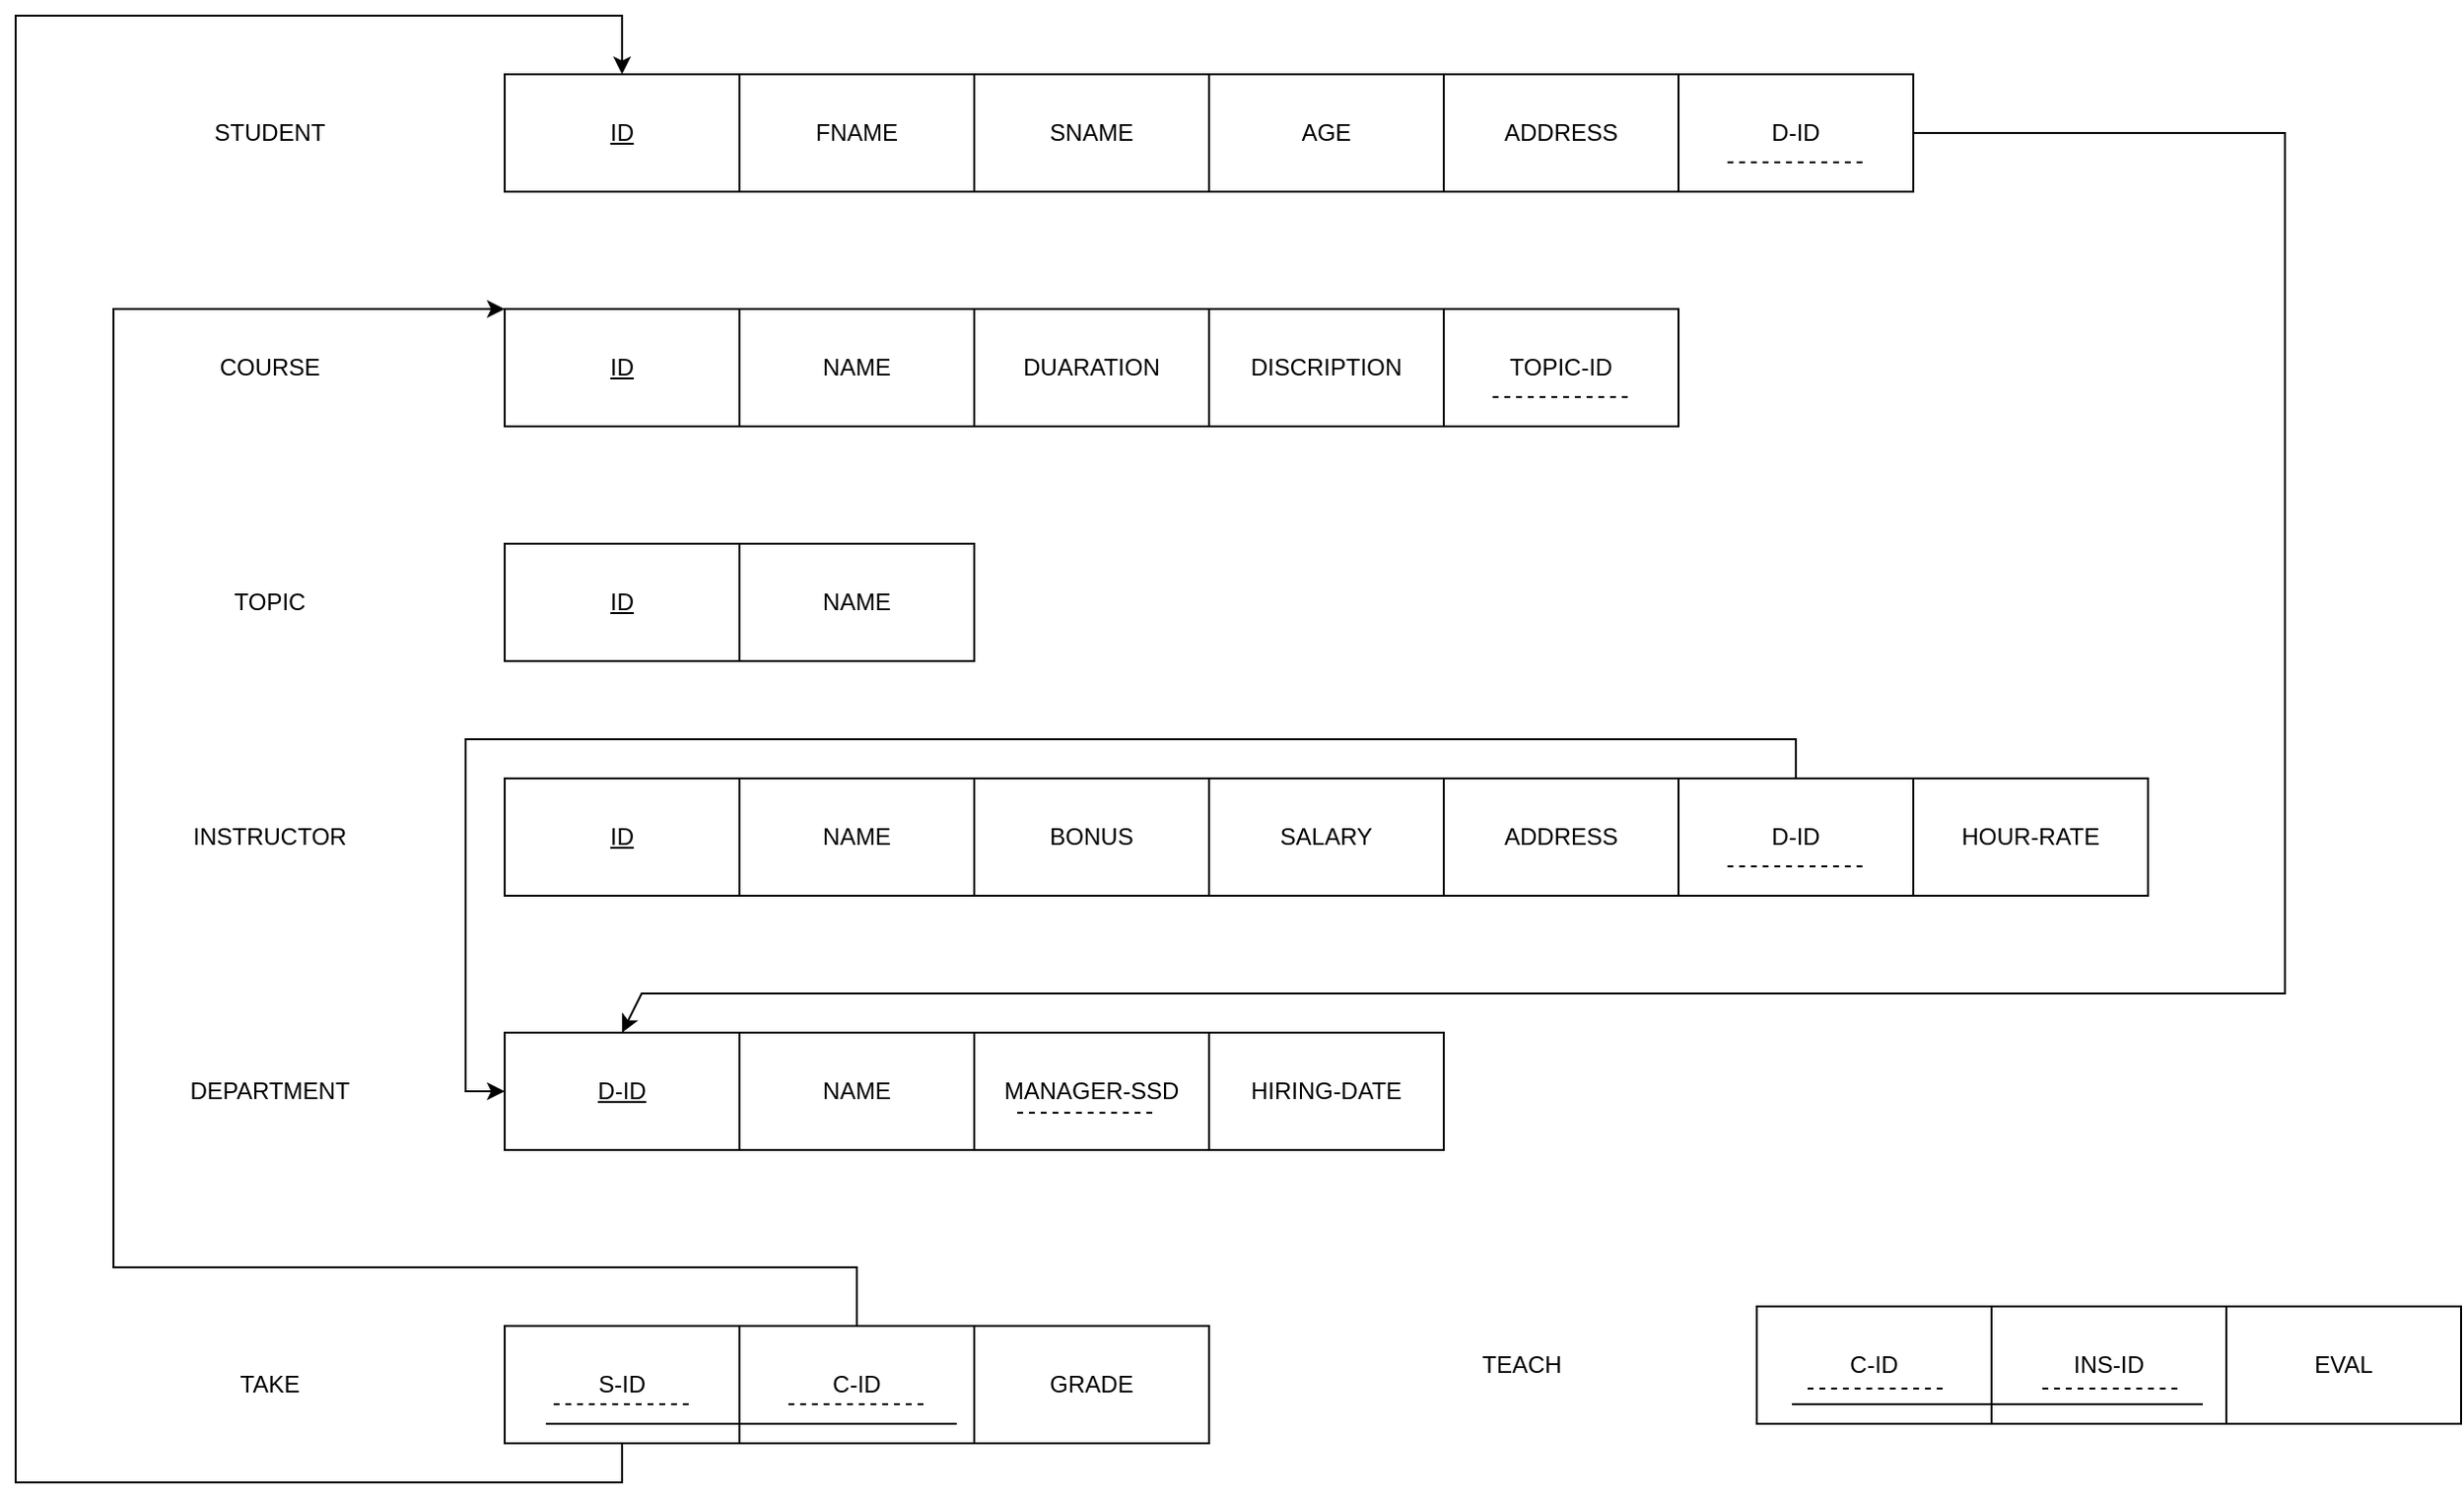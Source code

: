 <mxfile version="24.6.4" type="github">
  <diagram name="Page-1" id="nxbbfwsY9ipYVMFQbar0">
    <mxGraphModel dx="2213" dy="730" grid="1" gridSize="10" guides="1" tooltips="1" connect="1" arrows="1" fold="1" page="1" pageScale="1" pageWidth="850" pageHeight="1100" math="0" shadow="0">
      <root>
        <mxCell id="0" />
        <mxCell id="1" parent="0" />
        <mxCell id="waT2RRmkpe6hHdSSsflM-8" value="&lt;u&gt;ID&lt;/u&gt;" style="rounded=0;whiteSpace=wrap;html=1;" vertex="1" parent="1">
          <mxGeometry x="40" y="80" width="120" height="60" as="geometry" />
        </mxCell>
        <mxCell id="waT2RRmkpe6hHdSSsflM-10" value="D-ID" style="rounded=0;whiteSpace=wrap;html=1;" vertex="1" parent="1">
          <mxGeometry x="640" y="80" width="120" height="60" as="geometry" />
        </mxCell>
        <mxCell id="waT2RRmkpe6hHdSSsflM-11" value="ADDRESS" style="rounded=0;whiteSpace=wrap;html=1;" vertex="1" parent="1">
          <mxGeometry x="520" y="80" width="120" height="60" as="geometry" />
        </mxCell>
        <mxCell id="waT2RRmkpe6hHdSSsflM-12" value="AGE" style="rounded=0;whiteSpace=wrap;html=1;" vertex="1" parent="1">
          <mxGeometry x="400" y="80" width="120" height="60" as="geometry" />
        </mxCell>
        <mxCell id="waT2RRmkpe6hHdSSsflM-13" value="SNAME" style="rounded=0;whiteSpace=wrap;html=1;" vertex="1" parent="1">
          <mxGeometry x="280" y="80" width="120" height="60" as="geometry" />
        </mxCell>
        <mxCell id="waT2RRmkpe6hHdSSsflM-14" value="FNAME" style="rounded=0;whiteSpace=wrap;html=1;" vertex="1" parent="1">
          <mxGeometry x="160" y="80" width="120" height="60" as="geometry" />
        </mxCell>
        <mxCell id="waT2RRmkpe6hHdSSsflM-33" value="STUDENT" style="text;html=1;align=center;verticalAlign=middle;whiteSpace=wrap;rounded=0;" vertex="1" parent="1">
          <mxGeometry x="-170" y="95" width="180" height="30" as="geometry" />
        </mxCell>
        <mxCell id="waT2RRmkpe6hHdSSsflM-53" value="" style="endArrow=none;dashed=1;html=1;rounded=0;" edge="1" parent="1">
          <mxGeometry width="50" height="50" relative="1" as="geometry">
            <mxPoint x="665" y="125" as="sourcePoint" />
            <mxPoint x="735" y="125" as="targetPoint" />
          </mxGeometry>
        </mxCell>
        <mxCell id="waT2RRmkpe6hHdSSsflM-68" value="&lt;u&gt;ID&lt;/u&gt;" style="rounded=0;whiteSpace=wrap;html=1;" vertex="1" parent="1">
          <mxGeometry x="40" y="200" width="120" height="60" as="geometry" />
        </mxCell>
        <mxCell id="waT2RRmkpe6hHdSSsflM-69" value="TOPIC-ID" style="rounded=0;whiteSpace=wrap;html=1;" vertex="1" parent="1">
          <mxGeometry x="520" y="200" width="120" height="60" as="geometry" />
        </mxCell>
        <mxCell id="waT2RRmkpe6hHdSSsflM-70" value="DISCRIPTION" style="rounded=0;whiteSpace=wrap;html=1;" vertex="1" parent="1">
          <mxGeometry x="400" y="200" width="120" height="60" as="geometry" />
        </mxCell>
        <mxCell id="waT2RRmkpe6hHdSSsflM-71" value="DUARATION" style="rounded=0;whiteSpace=wrap;html=1;" vertex="1" parent="1">
          <mxGeometry x="280" y="200" width="120" height="60" as="geometry" />
        </mxCell>
        <mxCell id="waT2RRmkpe6hHdSSsflM-72" value="NAME" style="rounded=0;whiteSpace=wrap;html=1;" vertex="1" parent="1">
          <mxGeometry x="160" y="200" width="120" height="60" as="geometry" />
        </mxCell>
        <mxCell id="waT2RRmkpe6hHdSSsflM-73" value="COURSE" style="text;html=1;align=center;verticalAlign=middle;whiteSpace=wrap;rounded=0;" vertex="1" parent="1">
          <mxGeometry x="-170" y="215" width="180" height="30" as="geometry" />
        </mxCell>
        <mxCell id="waT2RRmkpe6hHdSSsflM-74" value="" style="endArrow=none;dashed=1;html=1;rounded=0;" edge="1" parent="1">
          <mxGeometry width="50" height="50" relative="1" as="geometry">
            <mxPoint x="545" y="245" as="sourcePoint" />
            <mxPoint x="615" y="245" as="targetPoint" />
          </mxGeometry>
        </mxCell>
        <mxCell id="waT2RRmkpe6hHdSSsflM-75" value="&lt;u&gt;ID&lt;/u&gt;" style="rounded=0;whiteSpace=wrap;html=1;" vertex="1" parent="1">
          <mxGeometry x="40" y="320" width="120" height="60" as="geometry" />
        </mxCell>
        <mxCell id="waT2RRmkpe6hHdSSsflM-76" value="NAME" style="rounded=0;whiteSpace=wrap;html=1;" vertex="1" parent="1">
          <mxGeometry x="160" y="320" width="120" height="60" as="geometry" />
        </mxCell>
        <mxCell id="waT2RRmkpe6hHdSSsflM-77" value="TOPIC" style="text;html=1;align=center;verticalAlign=middle;whiteSpace=wrap;rounded=0;" vertex="1" parent="1">
          <mxGeometry x="-170" y="335" width="180" height="30" as="geometry" />
        </mxCell>
        <mxCell id="waT2RRmkpe6hHdSSsflM-78" value="&lt;u&gt;ID&lt;/u&gt;" style="rounded=0;whiteSpace=wrap;html=1;" vertex="1" parent="1">
          <mxGeometry x="40" y="440" width="120" height="60" as="geometry" />
        </mxCell>
        <mxCell id="waT2RRmkpe6hHdSSsflM-113" style="edgeStyle=orthogonalEdgeStyle;rounded=0;orthogonalLoop=1;jettySize=auto;html=1;entryX=0;entryY=0.5;entryDx=0;entryDy=0;" edge="1" parent="1" source="waT2RRmkpe6hHdSSsflM-79" target="waT2RRmkpe6hHdSSsflM-88">
          <mxGeometry relative="1" as="geometry">
            <Array as="points">
              <mxPoint x="700" y="420" />
              <mxPoint x="20" y="420" />
              <mxPoint x="20" y="600" />
            </Array>
          </mxGeometry>
        </mxCell>
        <mxCell id="waT2RRmkpe6hHdSSsflM-79" value="D-ID" style="rounded=0;whiteSpace=wrap;html=1;" vertex="1" parent="1">
          <mxGeometry x="640" y="440" width="120" height="60" as="geometry" />
        </mxCell>
        <mxCell id="waT2RRmkpe6hHdSSsflM-80" value="ADDRESS" style="rounded=0;whiteSpace=wrap;html=1;" vertex="1" parent="1">
          <mxGeometry x="520" y="440" width="120" height="60" as="geometry" />
        </mxCell>
        <mxCell id="waT2RRmkpe6hHdSSsflM-81" value="SALARY" style="rounded=0;whiteSpace=wrap;html=1;" vertex="1" parent="1">
          <mxGeometry x="400" y="440" width="120" height="60" as="geometry" />
        </mxCell>
        <mxCell id="waT2RRmkpe6hHdSSsflM-82" value="BONUS" style="rounded=0;whiteSpace=wrap;html=1;" vertex="1" parent="1">
          <mxGeometry x="280" y="440" width="120" height="60" as="geometry" />
        </mxCell>
        <mxCell id="waT2RRmkpe6hHdSSsflM-83" value="NAME" style="rounded=0;whiteSpace=wrap;html=1;" vertex="1" parent="1">
          <mxGeometry x="160" y="440" width="120" height="60" as="geometry" />
        </mxCell>
        <mxCell id="waT2RRmkpe6hHdSSsflM-84" value="INSTRUCTOR" style="text;html=1;align=center;verticalAlign=middle;whiteSpace=wrap;rounded=0;" vertex="1" parent="1">
          <mxGeometry x="-170" y="455" width="180" height="30" as="geometry" />
        </mxCell>
        <mxCell id="waT2RRmkpe6hHdSSsflM-85" value="" style="endArrow=none;dashed=1;html=1;rounded=0;" edge="1" parent="1">
          <mxGeometry width="50" height="50" relative="1" as="geometry">
            <mxPoint x="665" y="485" as="sourcePoint" />
            <mxPoint x="735" y="485" as="targetPoint" />
          </mxGeometry>
        </mxCell>
        <mxCell id="waT2RRmkpe6hHdSSsflM-86" value="HOUR-RATE" style="rounded=0;whiteSpace=wrap;html=1;" vertex="1" parent="1">
          <mxGeometry x="760" y="440" width="120" height="60" as="geometry" />
        </mxCell>
        <mxCell id="waT2RRmkpe6hHdSSsflM-88" value="&lt;u&gt;D-ID&lt;/u&gt;" style="rounded=0;whiteSpace=wrap;html=1;" vertex="1" parent="1">
          <mxGeometry x="40" y="570" width="120" height="60" as="geometry" />
        </mxCell>
        <mxCell id="waT2RRmkpe6hHdSSsflM-89" value="HIRING-DATE" style="rounded=0;whiteSpace=wrap;html=1;" vertex="1" parent="1">
          <mxGeometry x="400" y="570" width="120" height="60" as="geometry" />
        </mxCell>
        <mxCell id="waT2RRmkpe6hHdSSsflM-90" value="MANAGER-SSD" style="rounded=0;whiteSpace=wrap;html=1;" vertex="1" parent="1">
          <mxGeometry x="280" y="570" width="120" height="60" as="geometry" />
        </mxCell>
        <mxCell id="waT2RRmkpe6hHdSSsflM-91" value="NAME" style="rounded=0;whiteSpace=wrap;html=1;" vertex="1" parent="1">
          <mxGeometry x="160" y="570" width="120" height="60" as="geometry" />
        </mxCell>
        <mxCell id="waT2RRmkpe6hHdSSsflM-92" value="DEPARTMENT" style="text;html=1;align=center;verticalAlign=middle;whiteSpace=wrap;rounded=0;" vertex="1" parent="1">
          <mxGeometry x="-170" y="585" width="180" height="30" as="geometry" />
        </mxCell>
        <mxCell id="waT2RRmkpe6hHdSSsflM-93" value="" style="endArrow=none;dashed=1;html=1;rounded=0;" edge="1" parent="1">
          <mxGeometry width="50" height="50" relative="1" as="geometry">
            <mxPoint x="302" y="611" as="sourcePoint" />
            <mxPoint x="372" y="611" as="targetPoint" />
          </mxGeometry>
        </mxCell>
        <mxCell id="waT2RRmkpe6hHdSSsflM-114" style="edgeStyle=orthogonalEdgeStyle;rounded=0;orthogonalLoop=1;jettySize=auto;html=1;entryX=0.5;entryY=0;entryDx=0;entryDy=0;" edge="1" parent="1" source="waT2RRmkpe6hHdSSsflM-94" target="waT2RRmkpe6hHdSSsflM-8">
          <mxGeometry relative="1" as="geometry">
            <mxPoint y="17" as="targetPoint" />
            <Array as="points">
              <mxPoint x="100" y="800" />
              <mxPoint x="-210" y="800" />
              <mxPoint x="-210" y="50" />
              <mxPoint x="100" y="50" />
            </Array>
          </mxGeometry>
        </mxCell>
        <mxCell id="waT2RRmkpe6hHdSSsflM-94" value="S-ID" style="rounded=0;whiteSpace=wrap;html=1;" vertex="1" parent="1">
          <mxGeometry x="40" y="720" width="120" height="60" as="geometry" />
        </mxCell>
        <mxCell id="waT2RRmkpe6hHdSSsflM-95" value="GRADE" style="rounded=0;whiteSpace=wrap;html=1;" vertex="1" parent="1">
          <mxGeometry x="280" y="720" width="120" height="60" as="geometry" />
        </mxCell>
        <mxCell id="waT2RRmkpe6hHdSSsflM-115" style="edgeStyle=orthogonalEdgeStyle;rounded=0;orthogonalLoop=1;jettySize=auto;html=1;entryX=0;entryY=0;entryDx=0;entryDy=0;" edge="1" parent="1" source="waT2RRmkpe6hHdSSsflM-96" target="waT2RRmkpe6hHdSSsflM-68">
          <mxGeometry relative="1" as="geometry">
            <mxPoint x="-160" y="160" as="targetPoint" />
            <Array as="points">
              <mxPoint x="220" y="690" />
              <mxPoint x="-160" y="690" />
              <mxPoint x="-160" y="200" />
            </Array>
          </mxGeometry>
        </mxCell>
        <mxCell id="waT2RRmkpe6hHdSSsflM-96" value="C-ID" style="rounded=0;whiteSpace=wrap;html=1;" vertex="1" parent="1">
          <mxGeometry x="160" y="720" width="120" height="60" as="geometry" />
        </mxCell>
        <mxCell id="waT2RRmkpe6hHdSSsflM-97" value="TAKE" style="text;html=1;align=center;verticalAlign=middle;whiteSpace=wrap;rounded=0;" vertex="1" parent="1">
          <mxGeometry x="-170" y="735" width="180" height="30" as="geometry" />
        </mxCell>
        <mxCell id="waT2RRmkpe6hHdSSsflM-99" value="C-ID" style="rounded=0;whiteSpace=wrap;html=1;" vertex="1" parent="1">
          <mxGeometry x="680" y="710" width="120" height="60" as="geometry" />
        </mxCell>
        <mxCell id="waT2RRmkpe6hHdSSsflM-100" value="EVAL" style="rounded=0;whiteSpace=wrap;html=1;" vertex="1" parent="1">
          <mxGeometry x="920" y="710" width="120" height="60" as="geometry" />
        </mxCell>
        <mxCell id="waT2RRmkpe6hHdSSsflM-101" value="INS-ID" style="rounded=0;whiteSpace=wrap;html=1;" vertex="1" parent="1">
          <mxGeometry x="800" y="710" width="120" height="60" as="geometry" />
        </mxCell>
        <mxCell id="waT2RRmkpe6hHdSSsflM-102" value="TEACH" style="text;html=1;align=center;verticalAlign=middle;whiteSpace=wrap;rounded=0;" vertex="1" parent="1">
          <mxGeometry x="470" y="725" width="180" height="30" as="geometry" />
        </mxCell>
        <mxCell id="waT2RRmkpe6hHdSSsflM-104" value="" style="endArrow=none;dashed=1;html=1;rounded=0;" edge="1" parent="1">
          <mxGeometry width="50" height="50" relative="1" as="geometry">
            <mxPoint x="65" y="760" as="sourcePoint" />
            <mxPoint x="135" y="760" as="targetPoint" />
          </mxGeometry>
        </mxCell>
        <mxCell id="waT2RRmkpe6hHdSSsflM-105" value="" style="endArrow=none;dashed=1;html=1;rounded=0;" edge="1" parent="1">
          <mxGeometry width="50" height="50" relative="1" as="geometry">
            <mxPoint x="185" y="760" as="sourcePoint" />
            <mxPoint x="255" y="760" as="targetPoint" />
          </mxGeometry>
        </mxCell>
        <mxCell id="waT2RRmkpe6hHdSSsflM-106" value="" style="endArrow=none;dashed=1;html=1;rounded=0;" edge="1" parent="1">
          <mxGeometry width="50" height="50" relative="1" as="geometry">
            <mxPoint x="706" y="752" as="sourcePoint" />
            <mxPoint x="776" y="752" as="targetPoint" />
          </mxGeometry>
        </mxCell>
        <mxCell id="waT2RRmkpe6hHdSSsflM-107" value="" style="endArrow=none;dashed=1;html=1;rounded=0;" edge="1" parent="1">
          <mxGeometry width="50" height="50" relative="1" as="geometry">
            <mxPoint x="826" y="752" as="sourcePoint" />
            <mxPoint x="896" y="752" as="targetPoint" />
          </mxGeometry>
        </mxCell>
        <mxCell id="waT2RRmkpe6hHdSSsflM-108" value="" style="endArrow=none;html=1;rounded=0;" edge="1" parent="1">
          <mxGeometry width="50" height="50" relative="1" as="geometry">
            <mxPoint x="61" y="770" as="sourcePoint" />
            <mxPoint x="271" y="770" as="targetPoint" />
          </mxGeometry>
        </mxCell>
        <mxCell id="waT2RRmkpe6hHdSSsflM-109" value="" style="endArrow=none;html=1;rounded=0;" edge="1" parent="1">
          <mxGeometry width="50" height="50" relative="1" as="geometry">
            <mxPoint x="698" y="760" as="sourcePoint" />
            <mxPoint x="908" y="760" as="targetPoint" />
          </mxGeometry>
        </mxCell>
        <mxCell id="waT2RRmkpe6hHdSSsflM-112" value="" style="endArrow=classic;html=1;rounded=0;exitX=1;exitY=0.5;exitDx=0;exitDy=0;entryX=0.5;entryY=0;entryDx=0;entryDy=0;" edge="1" parent="1" source="waT2RRmkpe6hHdSSsflM-10" target="waT2RRmkpe6hHdSSsflM-88">
          <mxGeometry width="50" height="50" relative="1" as="geometry">
            <mxPoint x="400" y="460" as="sourcePoint" />
            <mxPoint x="450" y="410" as="targetPoint" />
            <Array as="points">
              <mxPoint x="950" y="110" />
              <mxPoint x="950" y="550" />
              <mxPoint x="110" y="550" />
            </Array>
          </mxGeometry>
        </mxCell>
      </root>
    </mxGraphModel>
  </diagram>
</mxfile>
